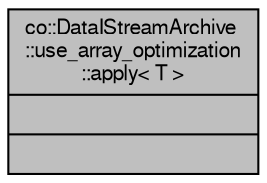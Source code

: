 digraph G
{
  edge [fontname="FreeSans",fontsize="10",labelfontname="FreeSans",labelfontsize="10"];
  node [fontname="FreeSans",fontsize="10",shape=record];
  Node1 [label="{co::DataIStreamArchive\l::use_array_optimization\l::apply\< T \>\n||}",height=0.2,width=0.4,color="black", fillcolor="grey75", style="filled" fontcolor="black"];
}
